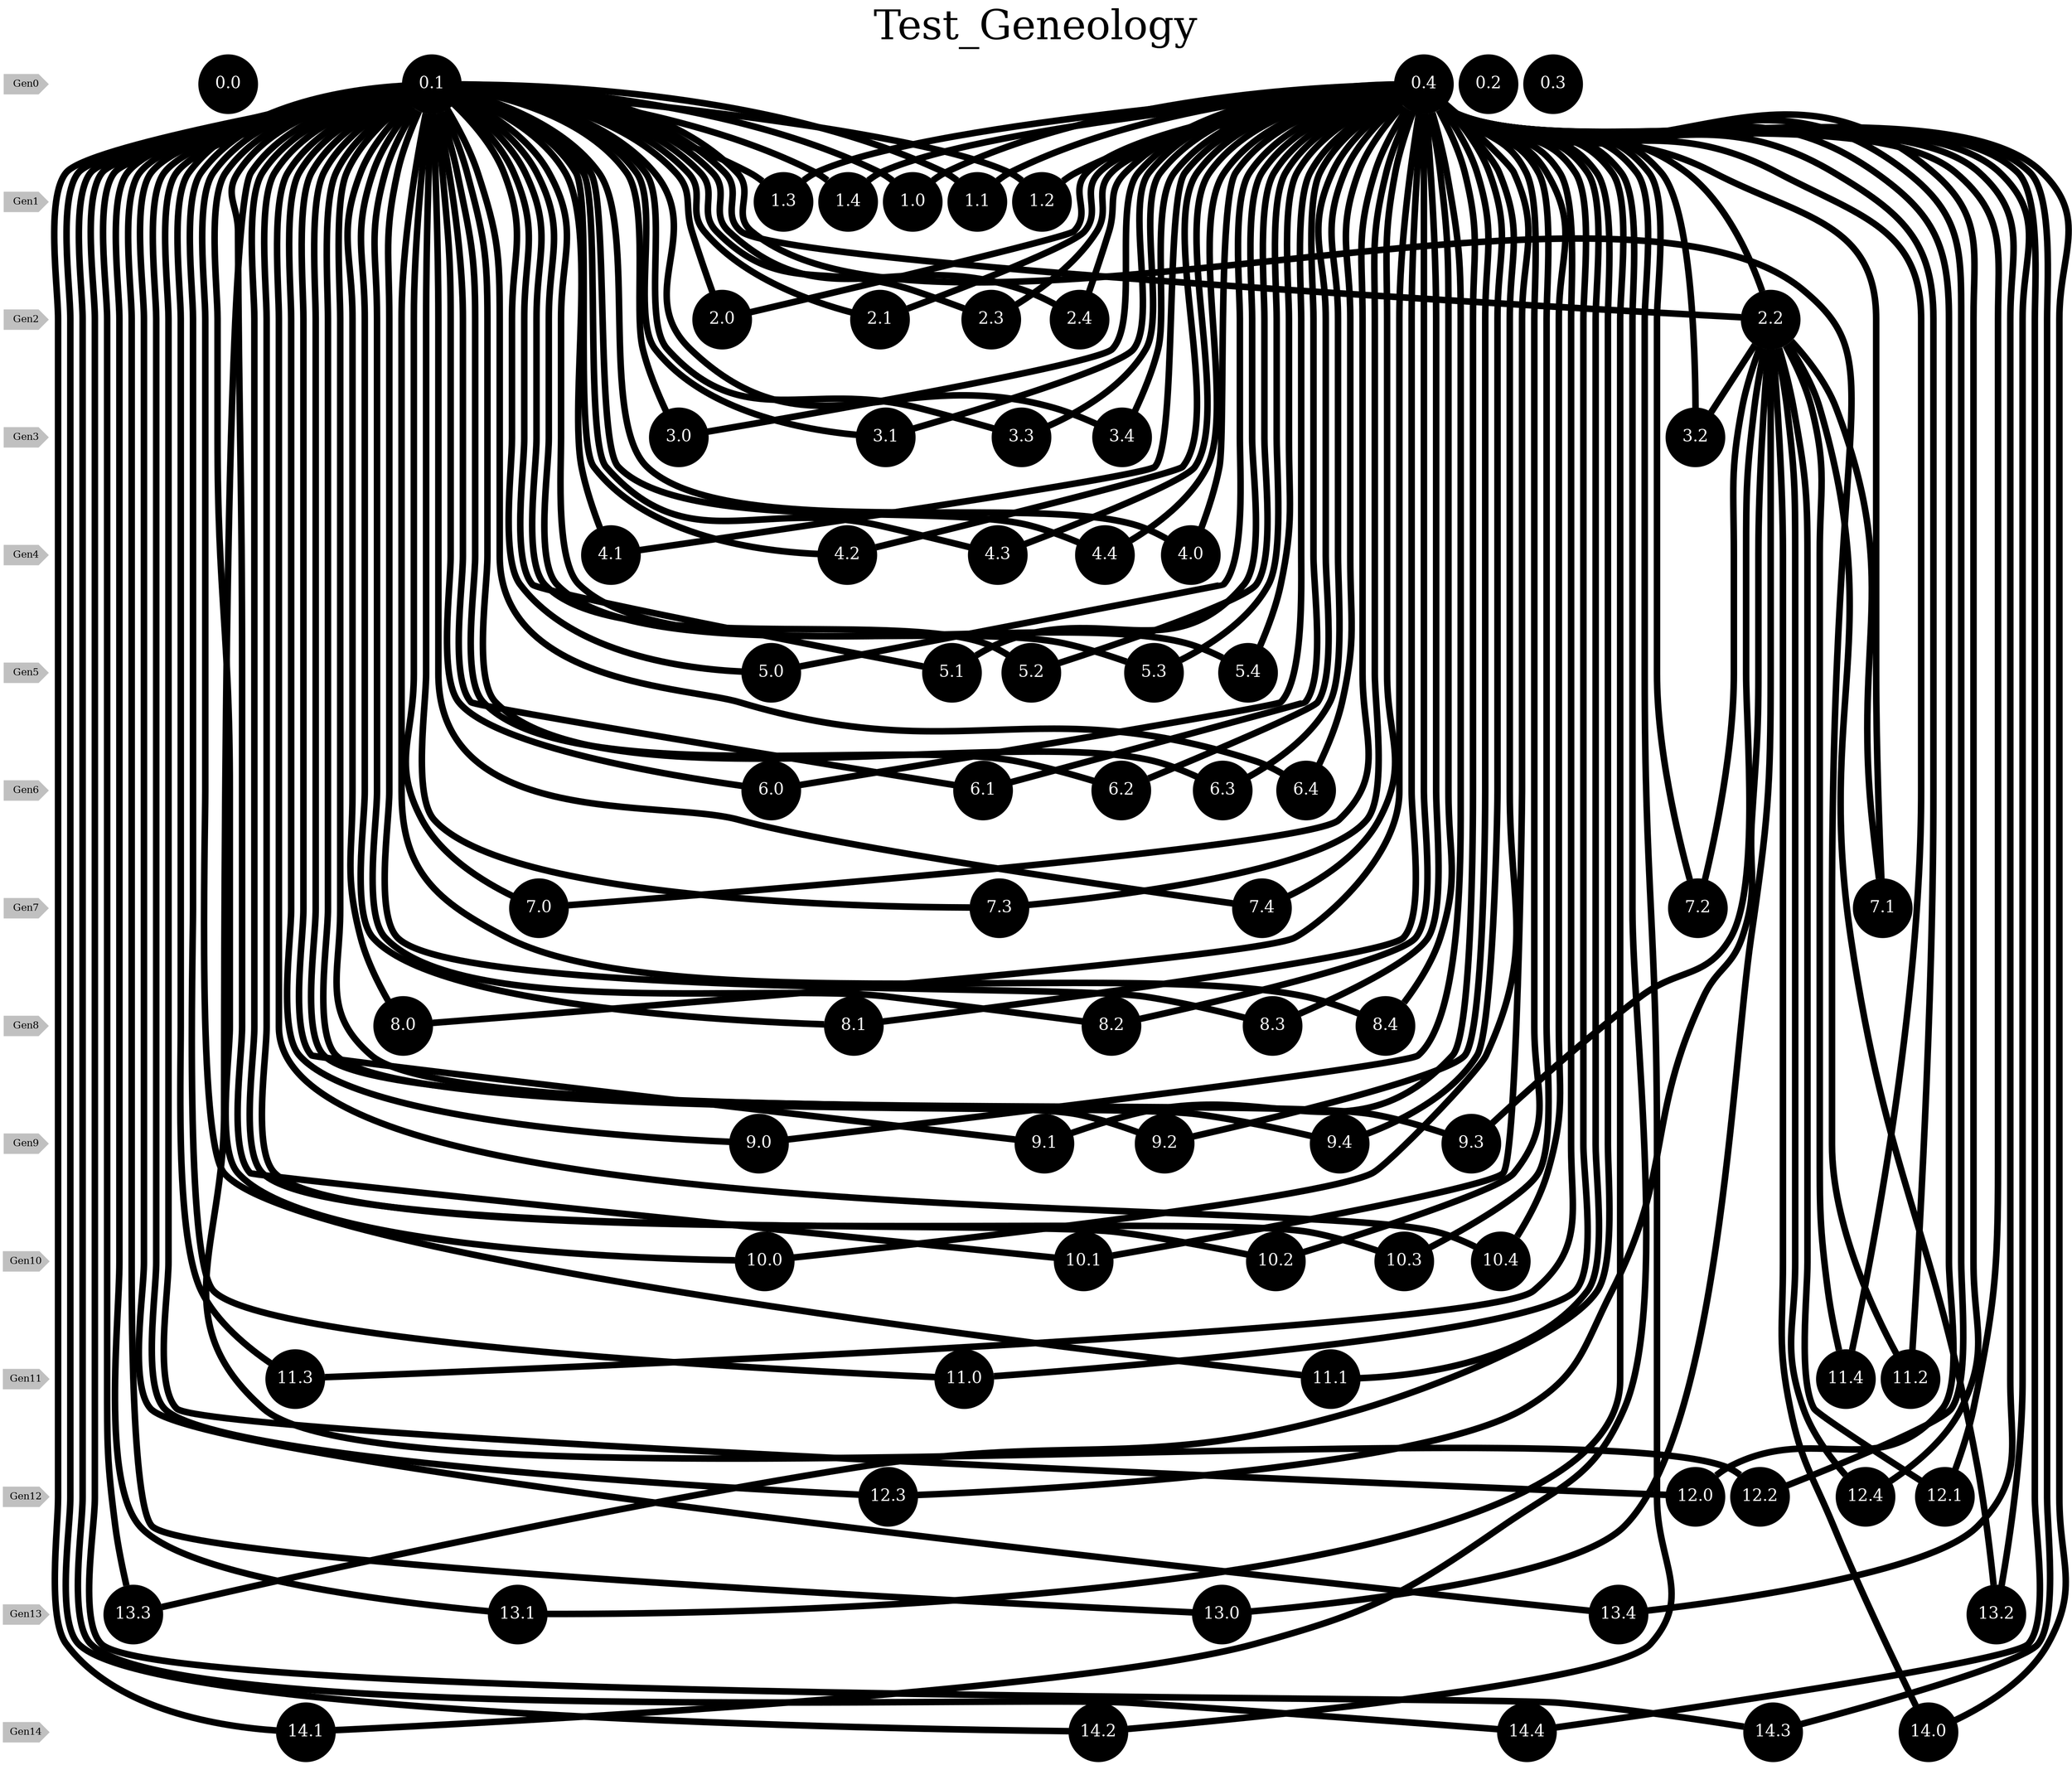 graph Test_Geneology{
   label=<<FONT POINT-SIZE='50'>Test_Geneology</FONT>>;
   labelloc=tp;
   graph [splines=splines];
   graph [nodesep=0.1];
   graph [ranksep=1];
   node [style=filled];
   node [fontcolor=white];
   node [fixedsize=true];
   subgraph generations_labels {
       node[color=grey style=filled fontsize=12 shape=cds fontcolor=black fixedsize=false];edge[style=invis]
      Gen0 -- Gen1 -- Gen2 -- Gen3 -- Gen4 -- Gen5 -- Gen6 -- Gen7 -- Gen8 -- Gen9 -- Gen10 -- Gen11 -- Gen12 -- Gen13 -- Gen14;
   }
   {rank=same;Gen0;0.0;0.1;0.2;0.3;0.4;}
   {rank=same;Gen1;1.0;1.1;1.2;1.3;1.4;}
   {rank=same;Gen2;2.0;2.1;2.2;2.3;2.4;}
   {rank=same;Gen3;3.0;3.1;3.2;3.3;3.4;}
   {rank=same;Gen4;4.0;4.1;4.2;4.3;4.4;}
   {rank=same;Gen5;5.0;5.1;5.2;5.3;5.4;}
   {rank=same;Gen6;6.0;6.1;6.2;6.3;6.4;}
   {rank=same;Gen7;7.0;7.1;7.2;7.3;7.4;}
   {rank=same;Gen8;8.0;8.1;8.2;8.3;8.4;}
   {rank=same;Gen9;9.0;9.1;9.2;9.3;9.4;}
   {rank=same;Gen10;10.0;10.1;10.2;10.3;10.4;}
   {rank=same;Gen11;11.0;11.1;11.2;11.3;11.4;}
   {rank=same;Gen12;12.0;12.1;12.2;12.3;12.4;}
   {rank=same;Gen13;13.0;13.1;13.2;13.3;13.4;}
   {rank=same;Gen14;14.0;14.1;14.2;14.3;14.4;}
    0.0 [color=black shape=circle width=1 fontsize=20.0];
    0.1 [color=black shape=circle width=1 fontsize=20.0];
    0.2 [color=black shape=circle width=1 fontsize=20.0];
    0.3 [color=black shape=circle width=1 fontsize=20.0];
    0.4 [color=black shape=circle width=1 fontsize=20.0];
    1.0 [color=black shape=circle width=1 fontsize=20.0];
    1.1 [color=black shape=circle width=1 fontsize=20.0];
    1.2 [color=black shape=circle width=1 fontsize=20.0];
    1.3 [color=black shape=circle width=1 fontsize=20.0];
    1.4 [color=black shape=circle width=1 fontsize=20.0];
    2.0 [color=black shape=circle width=1 fontsize=20.0];
    2.1 [color=black shape=circle width=1 fontsize=20.0];
    2.2 [color=black shape=circle width=1 fontsize=20.0];
    2.3 [color=black shape=circle width=1 fontsize=20.0];
    2.4 [color=black shape=circle width=1 fontsize=20.0];
    3.0 [color=black shape=circle width=1 fontsize=20.0];
    3.1 [color=black shape=circle width=1 fontsize=20.0];
    3.2 [color=black shape=circle width=1 fontsize=20.0];
    3.3 [color=black shape=circle width=1 fontsize=20.0];
    3.4 [color=black shape=circle width=1 fontsize=20.0];
    4.0 [color=black shape=circle width=1 fontsize=20.0];
    4.1 [color=black shape=circle width=1 fontsize=20.0];
    4.2 [color=black shape=circle width=1 fontsize=20.0];
    4.3 [color=black shape=circle width=1 fontsize=20.0];
    4.4 [color=black shape=circle width=1 fontsize=20.0];
    5.0 [color=black shape=circle width=1 fontsize=20.0];
    5.1 [color=black shape=circle width=1 fontsize=20.0];
    5.2 [color=black shape=circle width=1 fontsize=20.0];
    5.3 [color=black shape=circle width=1 fontsize=20.0];
    5.4 [color=black shape=circle width=1 fontsize=20.0];
    6.0 [color=black shape=circle width=1 fontsize=20.0];
    6.1 [color=black shape=circle width=1 fontsize=20.0];
    6.2 [color=black shape=circle width=1 fontsize=20.0];
    6.3 [color=black shape=circle width=1 fontsize=20.0];
    6.4 [color=black shape=circle width=1 fontsize=20.0];
    7.0 [color=black shape=circle width=1 fontsize=20.0];
    7.1 [color=black shape=circle width=1 fontsize=20.0];
    7.2 [color=black shape=circle width=1 fontsize=20.0];
    7.3 [color=black shape=circle width=1 fontsize=20.0];
    7.4 [color=black shape=circle width=1 fontsize=20.0];
    8.0 [color=black shape=circle width=1 fontsize=20.0];
    8.1 [color=black shape=circle width=1 fontsize=20.0];
    8.2 [color=black shape=circle width=1 fontsize=20.0];
    8.3 [color=black shape=circle width=1 fontsize=20.0];
    8.4 [color=black shape=circle width=1 fontsize=20.0];
    9.0 [color=black shape=circle width=1 fontsize=20.0];
    9.1 [color=black shape=circle width=1 fontsize=20.0];
    9.2 [color=black shape=circle width=1 fontsize=20.0];
    9.3 [color=black shape=circle width=1 fontsize=20.0];
    9.4 [color=black shape=circle width=1 fontsize=20.0];
    10.0 [color=black shape=circle width=1 fontsize=20.0];
    10.1 [color=black shape=circle width=1 fontsize=20.0];
    10.2 [color=black shape=circle width=1 fontsize=20.0];
    10.3 [color=black shape=circle width=1 fontsize=20.0];
    10.4 [color=black shape=circle width=1 fontsize=20.0];
    11.0 [color=black shape=circle width=1 fontsize=20.0];
    11.1 [color=black shape=circle width=1 fontsize=20.0];
    11.2 [color=black shape=circle width=1 fontsize=20.0];
    11.3 [color=black shape=circle width=1 fontsize=20.0];
    11.4 [color=black shape=circle width=1 fontsize=20.0];
    12.0 [color=black shape=circle width=1 fontsize=20.0];
    12.1 [color=black shape=circle width=1 fontsize=20.0];
    12.2 [color=black shape=circle width=1 fontsize=20.0];
    12.3 [color=black shape=circle width=1 fontsize=20.0];
    12.4 [color=black shape=circle width=1 fontsize=20.0];
    13.0 [color=black shape=circle width=1 fontsize=20.0];
    13.1 [color=black shape=circle width=1 fontsize=20.0];
    13.2 [color=black shape=circle width=1 fontsize=20.0];
    13.3 [color=black shape=circle width=1 fontsize=20.0];
    13.4 [color=black shape=circle width=1 fontsize=20.0];
    14.0 [color=black shape=circle width=1 fontsize=20.0];
    14.1 [color=black shape=circle width=1 fontsize=20.0];
    14.2 [color=black shape=circle width=1 fontsize=20.0];
    14.3 [color=black shape=circle width=1 fontsize=20.0];
    14.4 [color=black shape=circle width=1 fontsize=20.0];
   0.1 -- 1.0 [color=black penwidth=8];
   0.1 -- 1.1 [color=black penwidth=8];
   0.1 -- 1.2 [color=black penwidth=8];
   0.1 -- 1.3 [color=black penwidth=8];
   0.1 -- 1.4 [color=black penwidth=8];
   0.1 -- 2.0 [color=black penwidth=8];
   0.1 -- 2.1 [color=black penwidth=8];
   0.1 -- 2.2 [color=black penwidth=8];
   0.1 -- 2.3 [color=black penwidth=8];
   0.1 -- 2.4 [color=black penwidth=8];
   0.1 -- 3.0 [color=black penwidth=8];
   0.1 -- 3.1 [color=black penwidth=8];
   0.1 -- 3.3 [color=black penwidth=8];
   0.1 -- 3.4 [color=black penwidth=8];
   0.1 -- 4.0 [color=black penwidth=8];
   0.1 -- 4.1 [color=black penwidth=8];
   0.1 -- 4.2 [color=black penwidth=8];
   0.1 -- 4.3 [color=black penwidth=8];
   0.1 -- 4.4 [color=black penwidth=8];
   0.1 -- 5.0 [color=black penwidth=8];
   0.1 -- 5.1 [color=black penwidth=8];
   0.1 -- 5.2 [color=black penwidth=8];
   0.1 -- 5.3 [color=black penwidth=8];
   0.1 -- 5.4 [color=black penwidth=8];
   0.1 -- 6.0 [color=black penwidth=8];
   0.1 -- 6.1 [color=black penwidth=8];
   0.1 -- 6.2 [color=black penwidth=8];
   0.1 -- 6.3 [color=black penwidth=8];
   0.1 -- 6.4 [color=black penwidth=8];
   0.1 -- 7.0 [color=black penwidth=8];
   0.1 -- 7.3 [color=black penwidth=8];
   0.1 -- 7.4 [color=black penwidth=8];
   0.1 -- 8.0 [color=black penwidth=8];
   0.1 -- 8.1 [color=black penwidth=8];
   0.1 -- 8.2 [color=black penwidth=8];
   0.1 -- 8.3 [color=black penwidth=8];
   0.1 -- 8.4 [color=black penwidth=8];
   0.1 -- 9.0 [color=black penwidth=8];
   0.1 -- 9.1 [color=black penwidth=8];
   0.1 -- 9.2 [color=black penwidth=8];
   0.1 -- 9.3 [color=black penwidth=8];
   0.1 -- 9.4 [color=black penwidth=8];
   0.1 -- 10.0 [color=black penwidth=8];
   0.1 -- 10.1 [color=black penwidth=8];
   0.1 -- 10.2 [color=black penwidth=8];
   0.1 -- 10.3 [color=black penwidth=8];
   0.1 -- 10.4 [color=black penwidth=8];
   0.1 -- 11.0 [color=black penwidth=8];
   0.1 -- 11.1 [color=black penwidth=8];
   0.1 -- 11.2 [color=black penwidth=8];
   0.1 -- 11.3 [color=black penwidth=8];
   0.1 -- 12.0 [color=black penwidth=8];
   0.1 -- 12.2 [color=black penwidth=8];
   0.1 -- 12.3 [color=black penwidth=8];
   0.1 -- 13.0 [color=black penwidth=8];
   0.1 -- 13.1 [color=black penwidth=8];
   0.1 -- 13.3 [color=black penwidth=8];
   0.1 -- 13.4 [color=black penwidth=8];
   0.1 -- 14.1 [color=black penwidth=8];
   0.1 -- 14.2 [color=black penwidth=8];
   0.1 -- 14.3 [color=black penwidth=8];
   0.1 -- 14.4 [color=black penwidth=8];
   0.4 -- 1.0 [color=black penwidth=8];
   0.4 -- 1.1 [color=black penwidth=8];
   0.4 -- 1.2 [color=black penwidth=8];
   0.4 -- 1.3 [color=black penwidth=8];
   0.4 -- 1.4 [color=black penwidth=8];
   0.4 -- 2.0 [color=black penwidth=8];
   0.4 -- 2.1 [color=black penwidth=8];
   0.4 -- 2.2 [color=black penwidth=8];
   0.4 -- 2.3 [color=black penwidth=8];
   0.4 -- 2.4 [color=black penwidth=8];
   0.4 -- 3.0 [color=black penwidth=8];
   0.4 -- 3.1 [color=black penwidth=8];
   0.4 -- 3.2 [color=black penwidth=8];
   0.4 -- 3.3 [color=black penwidth=8];
   0.4 -- 3.4 [color=black penwidth=8];
   0.4 -- 4.0 [color=black penwidth=8];
   0.4 -- 4.1 [color=black penwidth=8];
   0.4 -- 4.2 [color=black penwidth=8];
   0.4 -- 4.3 [color=black penwidth=8];
   0.4 -- 4.4 [color=black penwidth=8];
   0.4 -- 5.0 [color=black penwidth=8];
   0.4 -- 5.1 [color=black penwidth=8];
   0.4 -- 5.2 [color=black penwidth=8];
   0.4 -- 5.3 [color=black penwidth=8];
   0.4 -- 5.4 [color=black penwidth=8];
   0.4 -- 6.0 [color=black penwidth=8];
   0.4 -- 6.1 [color=black penwidth=8];
   0.4 -- 6.2 [color=black penwidth=8];
   0.4 -- 6.3 [color=black penwidth=8];
   0.4 -- 6.4 [color=black penwidth=8];
   0.4 -- 7.0 [color=black penwidth=8];
   0.4 -- 7.1 [color=black penwidth=8];
   0.4 -- 7.2 [color=black penwidth=8];
   0.4 -- 7.3 [color=black penwidth=8];
   0.4 -- 7.4 [color=black penwidth=8];
   0.4 -- 8.0 [color=black penwidth=8];
   0.4 -- 8.1 [color=black penwidth=8];
   0.4 -- 8.2 [color=black penwidth=8];
   0.4 -- 8.3 [color=black penwidth=8];
   0.4 -- 8.4 [color=black penwidth=8];
   0.4 -- 9.0 [color=black penwidth=8];
   0.4 -- 9.1 [color=black penwidth=8];
   0.4 -- 9.2 [color=black penwidth=8];
   0.4 -- 9.4 [color=black penwidth=8];
   0.4 -- 10.0 [color=black penwidth=8];
   0.4 -- 10.1 [color=black penwidth=8];
   0.4 -- 10.2 [color=black penwidth=8];
   0.4 -- 10.3 [color=black penwidth=8];
   0.4 -- 10.4 [color=black penwidth=8];
   0.4 -- 11.0 [color=black penwidth=8];
   0.4 -- 11.1 [color=black penwidth=8];
   0.4 -- 11.2 [color=black penwidth=8];
   0.4 -- 11.3 [color=black penwidth=8];
   0.4 -- 11.4 [color=black penwidth=8];
   0.4 -- 12.0 [color=black penwidth=8];
   0.4 -- 12.1 [color=black penwidth=8];
   0.4 -- 12.2 [color=black penwidth=8];
   0.4 -- 12.4 [color=black penwidth=8];
   0.4 -- 13.1 [color=black penwidth=8];
   0.4 -- 13.2 [color=black penwidth=8];
   0.4 -- 13.3 [color=black penwidth=8];
   0.4 -- 13.4 [color=black penwidth=8];
   0.4 -- 14.0 [color=black penwidth=8];
   0.4 -- 14.1 [color=black penwidth=8];
   0.4 -- 14.2 [color=black penwidth=8];
   0.4 -- 14.3 [color=black penwidth=8];
   0.4 -- 14.4 [color=black penwidth=8];
   2.2 -- 3.2 [color=black penwidth=8];
   2.2 -- 7.1 [color=black penwidth=8];
   2.2 -- 7.2 [color=black penwidth=8];
   2.2 -- 9.3 [color=black penwidth=8];
   2.2 -- 11.4 [color=black penwidth=8];
   2.2 -- 12.1 [color=black penwidth=8];
   2.2 -- 12.3 [color=black penwidth=8];
   2.2 -- 12.4 [color=black penwidth=8];
   2.2 -- 13.0 [color=black penwidth=8];
   2.2 -- 13.2 [color=black penwidth=8];
   2.2 -- 14.0 [color=black penwidth=8];
}
